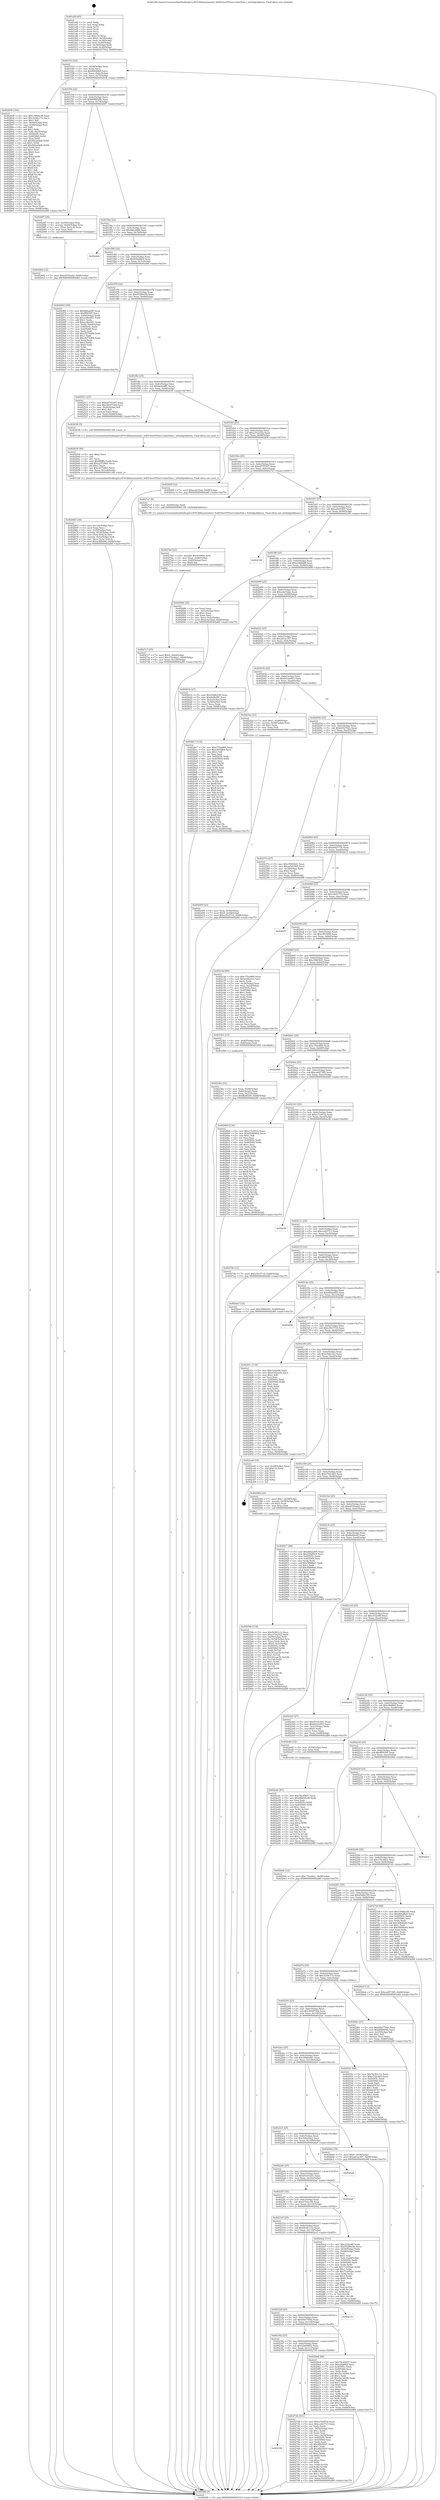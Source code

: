 digraph "0x401ef0" {
  label = "0x401ef0 (/mnt/c/Users/mathe/Desktop/tcc/POCII/binaries/extr_SoftEtherVPNsrcCedarHub.c_IsHubIpAddress_Final-ollvm.out::main(0))"
  labelloc = "t"
  node[shape=record]

  Entry [label="",width=0.3,height=0.3,shape=circle,fillcolor=black,style=filled]
  "0x401f1d" [label="{
     0x401f1d [23]\l
     | [instrs]\l
     &nbsp;&nbsp;0x401f1d \<+3\>: mov -0x68(%rbp),%eax\l
     &nbsp;&nbsp;0x401f20 \<+2\>: mov %eax,%ecx\l
     &nbsp;&nbsp;0x401f22 \<+6\>: sub $0x8602ffe8,%ecx\l
     &nbsp;&nbsp;0x401f28 \<+3\>: mov %eax,-0x6c(%rbp)\l
     &nbsp;&nbsp;0x401f2b \<+3\>: mov %ecx,-0x70(%rbp)\l
     &nbsp;&nbsp;0x401f2e \<+6\>: je 0000000000402838 \<main+0x948\>\l
  }"]
  "0x402838" [label="{
     0x402838 [164]\l
     | [instrs]\l
     &nbsp;&nbsp;0x402838 \<+5\>: mov $0x159bbe38,%eax\l
     &nbsp;&nbsp;0x40283d \<+5\>: mov $0x3259c17e,%ecx\l
     &nbsp;&nbsp;0x402842 \<+2\>: mov $0x1,%dl\l
     &nbsp;&nbsp;0x402844 \<+3\>: mov -0x64(%rbp),%esi\l
     &nbsp;&nbsp;0x402847 \<+3\>: cmp -0x48(%rbp),%esi\l
     &nbsp;&nbsp;0x40284a \<+4\>: setl %dil\l
     &nbsp;&nbsp;0x40284e \<+4\>: and $0x1,%dil\l
     &nbsp;&nbsp;0x402852 \<+4\>: mov %dil,-0x25(%rbp)\l
     &nbsp;&nbsp;0x402856 \<+7\>: mov 0x40505c,%esi\l
     &nbsp;&nbsp;0x40285d \<+8\>: mov 0x405060,%r8d\l
     &nbsp;&nbsp;0x402865 \<+3\>: mov %esi,%r9d\l
     &nbsp;&nbsp;0x402868 \<+7\>: sub $0x992ad4d6,%r9d\l
     &nbsp;&nbsp;0x40286f \<+4\>: sub $0x1,%r9d\l
     &nbsp;&nbsp;0x402873 \<+7\>: add $0x992ad4d6,%r9d\l
     &nbsp;&nbsp;0x40287a \<+4\>: imul %r9d,%esi\l
     &nbsp;&nbsp;0x40287e \<+3\>: and $0x1,%esi\l
     &nbsp;&nbsp;0x402881 \<+3\>: cmp $0x0,%esi\l
     &nbsp;&nbsp;0x402884 \<+4\>: sete %dil\l
     &nbsp;&nbsp;0x402888 \<+4\>: cmp $0xa,%r8d\l
     &nbsp;&nbsp;0x40288c \<+4\>: setl %r10b\l
     &nbsp;&nbsp;0x402890 \<+3\>: mov %dil,%r11b\l
     &nbsp;&nbsp;0x402893 \<+4\>: xor $0xff,%r11b\l
     &nbsp;&nbsp;0x402897 \<+3\>: mov %r10b,%bl\l
     &nbsp;&nbsp;0x40289a \<+3\>: xor $0xff,%bl\l
     &nbsp;&nbsp;0x40289d \<+3\>: xor $0x1,%dl\l
     &nbsp;&nbsp;0x4028a0 \<+3\>: mov %r11b,%r14b\l
     &nbsp;&nbsp;0x4028a3 \<+4\>: and $0xff,%r14b\l
     &nbsp;&nbsp;0x4028a7 \<+3\>: and %dl,%dil\l
     &nbsp;&nbsp;0x4028aa \<+3\>: mov %bl,%r15b\l
     &nbsp;&nbsp;0x4028ad \<+4\>: and $0xff,%r15b\l
     &nbsp;&nbsp;0x4028b1 \<+3\>: and %dl,%r10b\l
     &nbsp;&nbsp;0x4028b4 \<+3\>: or %dil,%r14b\l
     &nbsp;&nbsp;0x4028b7 \<+3\>: or %r10b,%r15b\l
     &nbsp;&nbsp;0x4028ba \<+3\>: xor %r15b,%r14b\l
     &nbsp;&nbsp;0x4028bd \<+3\>: or %bl,%r11b\l
     &nbsp;&nbsp;0x4028c0 \<+4\>: xor $0xff,%r11b\l
     &nbsp;&nbsp;0x4028c4 \<+3\>: or $0x1,%dl\l
     &nbsp;&nbsp;0x4028c7 \<+3\>: and %dl,%r11b\l
     &nbsp;&nbsp;0x4028ca \<+3\>: or %r11b,%r14b\l
     &nbsp;&nbsp;0x4028cd \<+4\>: test $0x1,%r14b\l
     &nbsp;&nbsp;0x4028d1 \<+3\>: cmovne %ecx,%eax\l
     &nbsp;&nbsp;0x4028d4 \<+3\>: mov %eax,-0x68(%rbp)\l
     &nbsp;&nbsp;0x4028d7 \<+5\>: jmp 0000000000402d6f \<main+0xe7f\>\l
  }"]
  "0x401f34" [label="{
     0x401f34 [22]\l
     | [instrs]\l
     &nbsp;&nbsp;0x401f34 \<+5\>: jmp 0000000000401f39 \<main+0x49\>\l
     &nbsp;&nbsp;0x401f39 \<+3\>: mov -0x6c(%rbp),%eax\l
     &nbsp;&nbsp;0x401f3c \<+5\>: sub $0x898f406b,%eax\l
     &nbsp;&nbsp;0x401f41 \<+3\>: mov %eax,-0x74(%rbp)\l
     &nbsp;&nbsp;0x401f44 \<+6\>: je 00000000004028f7 \<main+0xa07\>\l
  }"]
  Exit [label="",width=0.3,height=0.3,shape=circle,fillcolor=black,style=filled,peripheries=2]
  "0x4028f7" [label="{
     0x4028f7 [20]\l
     | [instrs]\l
     &nbsp;&nbsp;0x4028f7 \<+4\>: mov -0x50(%rbp),%rax\l
     &nbsp;&nbsp;0x4028fb \<+4\>: movslq -0x64(%rbp),%rcx\l
     &nbsp;&nbsp;0x4028ff \<+4\>: mov (%rax,%rcx,8),%rax\l
     &nbsp;&nbsp;0x402903 \<+3\>: mov %rax,%rdi\l
     &nbsp;&nbsp;0x402906 \<+5\>: call 0000000000401030 \<free@plt\>\l
     | [calls]\l
     &nbsp;&nbsp;0x401030 \{1\} (unknown)\l
  }"]
  "0x401f4a" [label="{
     0x401f4a [22]\l
     | [instrs]\l
     &nbsp;&nbsp;0x401f4a \<+5\>: jmp 0000000000401f4f \<main+0x5f\>\l
     &nbsp;&nbsp;0x401f4f \<+3\>: mov -0x6c(%rbp),%eax\l
     &nbsp;&nbsp;0x401f52 \<+5\>: sub $0x8dfc2848,%eax\l
     &nbsp;&nbsp;0x401f57 \<+3\>: mov %eax,-0x78(%rbp)\l
     &nbsp;&nbsp;0x401f5a \<+6\>: je 0000000000402abb \<main+0xbcb\>\l
  }"]
  "0x402a4c" [label="{
     0x402a4c [87]\l
     | [instrs]\l
     &nbsp;&nbsp;0x402a4c \<+5\>: mov $0x79c40657,%ecx\l
     &nbsp;&nbsp;0x402a51 \<+5\>: mov $0xd8d49228,%edx\l
     &nbsp;&nbsp;0x402a56 \<+2\>: xor %esi,%esi\l
     &nbsp;&nbsp;0x402a58 \<+8\>: mov 0x40505c,%r8d\l
     &nbsp;&nbsp;0x402a60 \<+8\>: mov 0x405060,%r9d\l
     &nbsp;&nbsp;0x402a68 \<+3\>: sub $0x1,%esi\l
     &nbsp;&nbsp;0x402a6b \<+3\>: mov %r8d,%r10d\l
     &nbsp;&nbsp;0x402a6e \<+3\>: add %esi,%r10d\l
     &nbsp;&nbsp;0x402a71 \<+4\>: imul %r10d,%r8d\l
     &nbsp;&nbsp;0x402a75 \<+4\>: and $0x1,%r8d\l
     &nbsp;&nbsp;0x402a79 \<+4\>: cmp $0x0,%r8d\l
     &nbsp;&nbsp;0x402a7d \<+4\>: sete %r11b\l
     &nbsp;&nbsp;0x402a81 \<+4\>: cmp $0xa,%r9d\l
     &nbsp;&nbsp;0x402a85 \<+3\>: setl %bl\l
     &nbsp;&nbsp;0x402a88 \<+3\>: mov %r11b,%r14b\l
     &nbsp;&nbsp;0x402a8b \<+3\>: and %bl,%r14b\l
     &nbsp;&nbsp;0x402a8e \<+3\>: xor %bl,%r11b\l
     &nbsp;&nbsp;0x402a91 \<+3\>: or %r11b,%r14b\l
     &nbsp;&nbsp;0x402a94 \<+4\>: test $0x1,%r14b\l
     &nbsp;&nbsp;0x402a98 \<+3\>: cmovne %edx,%ecx\l
     &nbsp;&nbsp;0x402a9b \<+3\>: mov %ecx,-0x68(%rbp)\l
     &nbsp;&nbsp;0x402a9e \<+5\>: jmp 0000000000402d6f \<main+0xe7f\>\l
  }"]
  "0x402abb" [label="{
     0x402abb\l
  }", style=dashed]
  "0x401f60" [label="{
     0x401f60 [22]\l
     | [instrs]\l
     &nbsp;&nbsp;0x401f60 \<+5\>: jmp 0000000000401f65 \<main+0x75\>\l
     &nbsp;&nbsp;0x401f65 \<+3\>: mov -0x6c(%rbp),%eax\l
     &nbsp;&nbsp;0x401f68 \<+5\>: sub $0x93fa88c9,%eax\l
     &nbsp;&nbsp;0x401f6d \<+3\>: mov %eax,-0x7c(%rbp)\l
     &nbsp;&nbsp;0x401f70 \<+6\>: je 000000000040296f \<main+0xa7f\>\l
  }"]
  "0x40290b" [label="{
     0x40290b [12]\l
     | [instrs]\l
     &nbsp;&nbsp;0x40290b \<+7\>: movl $0xe8350a2d,-0x68(%rbp)\l
     &nbsp;&nbsp;0x402912 \<+5\>: jmp 0000000000402d6f \<main+0xe7f\>\l
  }"]
  "0x40296f" [label="{
     0x40296f [109]\l
     | [instrs]\l
     &nbsp;&nbsp;0x40296f \<+5\>: mov $0xdfdaad95,%eax\l
     &nbsp;&nbsp;0x402974 \<+5\>: mov $0xff50395,%ecx\l
     &nbsp;&nbsp;0x402979 \<+3\>: mov -0x64(%rbp),%edx\l
     &nbsp;&nbsp;0x40297c \<+6\>: sub $0xac9ba0d1,%edx\l
     &nbsp;&nbsp;0x402982 \<+3\>: add $0x1,%edx\l
     &nbsp;&nbsp;0x402985 \<+6\>: add $0xac9ba0d1,%edx\l
     &nbsp;&nbsp;0x40298b \<+3\>: mov %edx,-0x64(%rbp)\l
     &nbsp;&nbsp;0x40298e \<+7\>: mov 0x40505c,%edx\l
     &nbsp;&nbsp;0x402995 \<+7\>: mov 0x405060,%esi\l
     &nbsp;&nbsp;0x40299c \<+2\>: mov %edx,%edi\l
     &nbsp;&nbsp;0x40299e \<+6\>: add $0xc8274d0b,%edi\l
     &nbsp;&nbsp;0x4029a4 \<+3\>: sub $0x1,%edi\l
     &nbsp;&nbsp;0x4029a7 \<+6\>: sub $0xc8274d0b,%edi\l
     &nbsp;&nbsp;0x4029ad \<+3\>: imul %edi,%edx\l
     &nbsp;&nbsp;0x4029b0 \<+3\>: and $0x1,%edx\l
     &nbsp;&nbsp;0x4029b3 \<+3\>: cmp $0x0,%edx\l
     &nbsp;&nbsp;0x4029b6 \<+4\>: sete %r8b\l
     &nbsp;&nbsp;0x4029ba \<+3\>: cmp $0xa,%esi\l
     &nbsp;&nbsp;0x4029bd \<+4\>: setl %r9b\l
     &nbsp;&nbsp;0x4029c1 \<+3\>: mov %r8b,%r10b\l
     &nbsp;&nbsp;0x4029c4 \<+3\>: and %r9b,%r10b\l
     &nbsp;&nbsp;0x4029c7 \<+3\>: xor %r9b,%r8b\l
     &nbsp;&nbsp;0x4029ca \<+3\>: or %r8b,%r10b\l
     &nbsp;&nbsp;0x4029cd \<+4\>: test $0x1,%r10b\l
     &nbsp;&nbsp;0x4029d1 \<+3\>: cmovne %ecx,%eax\l
     &nbsp;&nbsp;0x4029d4 \<+3\>: mov %eax,-0x68(%rbp)\l
     &nbsp;&nbsp;0x4029d7 \<+5\>: jmp 0000000000402d6f \<main+0xe7f\>\l
  }"]
  "0x401f76" [label="{
     0x401f76 [22]\l
     | [instrs]\l
     &nbsp;&nbsp;0x401f76 \<+5\>: jmp 0000000000401f7b \<main+0x8b\>\l
     &nbsp;&nbsp;0x401f7b \<+3\>: mov -0x6c(%rbp),%eax\l
     &nbsp;&nbsp;0x401f7e \<+5\>: sub $0x95280e56,%eax\l
     &nbsp;&nbsp;0x401f83 \<+3\>: mov %eax,-0x80(%rbp)\l
     &nbsp;&nbsp;0x401f86 \<+6\>: je 0000000000402511 \<main+0x621\>\l
  }"]
  "0x4027c7" [label="{
     0x4027c7 [25]\l
     | [instrs]\l
     &nbsp;&nbsp;0x4027c7 \<+7\>: movl $0x0,-0x64(%rbp)\l
     &nbsp;&nbsp;0x4027ce \<+7\>: movl $0x170cd4a1,-0x68(%rbp)\l
     &nbsp;&nbsp;0x4027d5 \<+6\>: mov %eax,-0x128(%rbp)\l
     &nbsp;&nbsp;0x4027db \<+5\>: jmp 0000000000402d6f \<main+0xe7f\>\l
  }"]
  "0x402511" [label="{
     0x402511 [27]\l
     | [instrs]\l
     &nbsp;&nbsp;0x402511 \<+5\>: mov $0xa4755307,%eax\l
     &nbsp;&nbsp;0x402516 \<+5\>: mov $0x3604730d,%ecx\l
     &nbsp;&nbsp;0x40251b \<+3\>: mov -0x26(%rbp),%dl\l
     &nbsp;&nbsp;0x40251e \<+3\>: test $0x1,%dl\l
     &nbsp;&nbsp;0x402521 \<+3\>: cmovne %ecx,%eax\l
     &nbsp;&nbsp;0x402524 \<+3\>: mov %eax,-0x68(%rbp)\l
     &nbsp;&nbsp;0x402527 \<+5\>: jmp 0000000000402d6f \<main+0xe7f\>\l
  }"]
  "0x401f8c" [label="{
     0x401f8c [25]\l
     | [instrs]\l
     &nbsp;&nbsp;0x401f8c \<+5\>: jmp 0000000000401f91 \<main+0xa1\>\l
     &nbsp;&nbsp;0x401f91 \<+3\>: mov -0x6c(%rbp),%eax\l
     &nbsp;&nbsp;0x401f94 \<+5\>: sub $0x9e9bdff1,%eax\l
     &nbsp;&nbsp;0x401f99 \<+6\>: mov %eax,-0x84(%rbp)\l
     &nbsp;&nbsp;0x401f9f \<+6\>: je 0000000000402636 \<main+0x746\>\l
  }"]
  "0x4027b0" [label="{
     0x4027b0 [23]\l
     | [instrs]\l
     &nbsp;&nbsp;0x4027b0 \<+10\>: movabs $0x4030b6,%rdi\l
     &nbsp;&nbsp;0x4027ba \<+3\>: mov %eax,-0x60(%rbp)\l
     &nbsp;&nbsp;0x4027bd \<+3\>: mov -0x60(%rbp),%esi\l
     &nbsp;&nbsp;0x4027c0 \<+2\>: mov $0x0,%al\l
     &nbsp;&nbsp;0x4027c2 \<+5\>: call 0000000000401040 \<printf@plt\>\l
     | [calls]\l
     &nbsp;&nbsp;0x401040 \{1\} (unknown)\l
  }"]
  "0x402636" [label="{
     0x402636 [5]\l
     | [instrs]\l
     &nbsp;&nbsp;0x402636 \<+5\>: call 0000000000401160 \<next_i\>\l
     | [calls]\l
     &nbsp;&nbsp;0x401160 \{1\} (/mnt/c/Users/mathe/Desktop/tcc/POCII/binaries/extr_SoftEtherVPNsrcCedarHub.c_IsHubIpAddress_Final-ollvm.out::next_i)\l
  }"]
  "0x401fa5" [label="{
     0x401fa5 [25]\l
     | [instrs]\l
     &nbsp;&nbsp;0x401fa5 \<+5\>: jmp 0000000000401faa \<main+0xba\>\l
     &nbsp;&nbsp;0x401faa \<+3\>: mov -0x6c(%rbp),%eax\l
     &nbsp;&nbsp;0x401fad \<+5\>: sub $0xa37a2322,%eax\l
     &nbsp;&nbsp;0x401fb2 \<+6\>: mov %eax,-0x88(%rbp)\l
     &nbsp;&nbsp;0x401fb8 \<+6\>: je 000000000040260f \<main+0x71f\>\l
  }"]
  "0x40235b" [label="{
     0x40235b\l
  }", style=dashed]
  "0x40260f" [label="{
     0x40260f [12]\l
     | [instrs]\l
     &nbsp;&nbsp;0x40260f \<+7\>: movl $0xacbc52a2,-0x68(%rbp)\l
     &nbsp;&nbsp;0x402616 \<+5\>: jmp 0000000000402d6f \<main+0xe7f\>\l
  }"]
  "0x401fbe" [label="{
     0x401fbe [25]\l
     | [instrs]\l
     &nbsp;&nbsp;0x401fbe \<+5\>: jmp 0000000000401fc3 \<main+0xd3\>\l
     &nbsp;&nbsp;0x401fc3 \<+3\>: mov -0x6c(%rbp),%eax\l
     &nbsp;&nbsp;0x401fc6 \<+5\>: sub $0xa4755307,%eax\l
     &nbsp;&nbsp;0x401fcb \<+6\>: mov %eax,-0x8c(%rbp)\l
     &nbsp;&nbsp;0x401fd1 \<+6\>: je 00000000004027a7 \<main+0x8b7\>\l
  }"]
  "0x402736" [label="{
     0x402736 [101]\l
     | [instrs]\l
     &nbsp;&nbsp;0x402736 \<+5\>: mov $0xcc7e9532,%eax\l
     &nbsp;&nbsp;0x40273b \<+5\>: mov $0xcce63713,%ecx\l
     &nbsp;&nbsp;0x402740 \<+2\>: xor %edx,%edx\l
     &nbsp;&nbsp;0x402742 \<+3\>: mov -0x54(%rbp),%esi\l
     &nbsp;&nbsp;0x402745 \<+3\>: sub $0x1,%edx\l
     &nbsp;&nbsp;0x402748 \<+2\>: sub %edx,%esi\l
     &nbsp;&nbsp;0x40274a \<+3\>: mov %esi,-0x54(%rbp)\l
     &nbsp;&nbsp;0x40274d \<+7\>: mov 0x40505c,%edx\l
     &nbsp;&nbsp;0x402754 \<+7\>: mov 0x405060,%esi\l
     &nbsp;&nbsp;0x40275b \<+2\>: mov %edx,%edi\l
     &nbsp;&nbsp;0x40275d \<+6\>: sub $0x4f6a5937,%edi\l
     &nbsp;&nbsp;0x402763 \<+3\>: sub $0x1,%edi\l
     &nbsp;&nbsp;0x402766 \<+6\>: add $0x4f6a5937,%edi\l
     &nbsp;&nbsp;0x40276c \<+3\>: imul %edi,%edx\l
     &nbsp;&nbsp;0x40276f \<+3\>: and $0x1,%edx\l
     &nbsp;&nbsp;0x402772 \<+3\>: cmp $0x0,%edx\l
     &nbsp;&nbsp;0x402775 \<+4\>: sete %r8b\l
     &nbsp;&nbsp;0x402779 \<+3\>: cmp $0xa,%esi\l
     &nbsp;&nbsp;0x40277c \<+4\>: setl %r9b\l
     &nbsp;&nbsp;0x402780 \<+3\>: mov %r8b,%r10b\l
     &nbsp;&nbsp;0x402783 \<+3\>: and %r9b,%r10b\l
     &nbsp;&nbsp;0x402786 \<+3\>: xor %r9b,%r8b\l
     &nbsp;&nbsp;0x402789 \<+3\>: or %r8b,%r10b\l
     &nbsp;&nbsp;0x40278c \<+4\>: test $0x1,%r10b\l
     &nbsp;&nbsp;0x402790 \<+3\>: cmovne %ecx,%eax\l
     &nbsp;&nbsp;0x402793 \<+3\>: mov %eax,-0x68(%rbp)\l
     &nbsp;&nbsp;0x402796 \<+5\>: jmp 0000000000402d6f \<main+0xe7f\>\l
  }"]
  "0x4027a7" [label="{
     0x4027a7 [9]\l
     | [instrs]\l
     &nbsp;&nbsp;0x4027a7 \<+4\>: mov -0x50(%rbp),%rdi\l
     &nbsp;&nbsp;0x4027ab \<+5\>: call 00000000004013f0 \<IsHubIpAddress\>\l
     | [calls]\l
     &nbsp;&nbsp;0x4013f0 \{1\} (/mnt/c/Users/mathe/Desktop/tcc/POCII/binaries/extr_SoftEtherVPNsrcCedarHub.c_IsHubIpAddress_Final-ollvm.out::IsHubIpAddress)\l
  }"]
  "0x401fd7" [label="{
     0x401fd7 [25]\l
     | [instrs]\l
     &nbsp;&nbsp;0x401fd7 \<+5\>: jmp 0000000000401fdc \<main+0xec\>\l
     &nbsp;&nbsp;0x401fdc \<+3\>: mov -0x6c(%rbp),%eax\l
     &nbsp;&nbsp;0x401fdf \<+5\>: sub $0xaa5d1965,%eax\l
     &nbsp;&nbsp;0x401fe4 \<+6\>: mov %eax,-0x90(%rbp)\l
     &nbsp;&nbsp;0x401fea \<+6\>: je 0000000000402399 \<main+0x4a9\>\l
  }"]
  "0x402342" [label="{
     0x402342 [25]\l
     | [instrs]\l
     &nbsp;&nbsp;0x402342 \<+5\>: jmp 0000000000402347 \<main+0x457\>\l
     &nbsp;&nbsp;0x402347 \<+3\>: mov -0x6c(%rbp),%eax\l
     &nbsp;&nbsp;0x40234a \<+5\>: sub $0x65d49602,%eax\l
     &nbsp;&nbsp;0x40234f \<+6\>: mov %eax,-0x11c(%rbp)\l
     &nbsp;&nbsp;0x402355 \<+6\>: je 0000000000402736 \<main+0x846\>\l
  }"]
  "0x402399" [label="{
     0x402399\l
  }", style=dashed]
  "0x401ff0" [label="{
     0x401ff0 [25]\l
     | [instrs]\l
     &nbsp;&nbsp;0x401ff0 \<+5\>: jmp 0000000000401ff5 \<main+0x105\>\l
     &nbsp;&nbsp;0x401ff5 \<+3\>: mov -0x6c(%rbp),%eax\l
     &nbsp;&nbsp;0x401ff8 \<+5\>: sub $0xac8f6dd8,%eax\l
     &nbsp;&nbsp;0x401ffd \<+6\>: mov %eax,-0x94(%rbp)\l
     &nbsp;&nbsp;0x402003 \<+6\>: je 000000000040268b \<main+0x79b\>\l
  }"]
  "0x4029e8" [label="{
     0x4029e8 [88]\l
     | [instrs]\l
     &nbsp;&nbsp;0x4029e8 \<+5\>: mov $0x79c40657,%eax\l
     &nbsp;&nbsp;0x4029ed \<+5\>: mov $0xc6b8f6d,%ecx\l
     &nbsp;&nbsp;0x4029f2 \<+7\>: mov 0x40505c,%edx\l
     &nbsp;&nbsp;0x4029f9 \<+7\>: mov 0x405060,%esi\l
     &nbsp;&nbsp;0x402a00 \<+2\>: mov %edx,%edi\l
     &nbsp;&nbsp;0x402a02 \<+6\>: add $0x5ac3d30b,%edi\l
     &nbsp;&nbsp;0x402a08 \<+3\>: sub $0x1,%edi\l
     &nbsp;&nbsp;0x402a0b \<+6\>: sub $0x5ac3d30b,%edi\l
     &nbsp;&nbsp;0x402a11 \<+3\>: imul %edi,%edx\l
     &nbsp;&nbsp;0x402a14 \<+3\>: and $0x1,%edx\l
     &nbsp;&nbsp;0x402a17 \<+3\>: cmp $0x0,%edx\l
     &nbsp;&nbsp;0x402a1a \<+4\>: sete %r8b\l
     &nbsp;&nbsp;0x402a1e \<+3\>: cmp $0xa,%esi\l
     &nbsp;&nbsp;0x402a21 \<+4\>: setl %r9b\l
     &nbsp;&nbsp;0x402a25 \<+3\>: mov %r8b,%r10b\l
     &nbsp;&nbsp;0x402a28 \<+3\>: and %r9b,%r10b\l
     &nbsp;&nbsp;0x402a2b \<+3\>: xor %r9b,%r8b\l
     &nbsp;&nbsp;0x402a2e \<+3\>: or %r8b,%r10b\l
     &nbsp;&nbsp;0x402a31 \<+4\>: test $0x1,%r10b\l
     &nbsp;&nbsp;0x402a35 \<+3\>: cmovne %ecx,%eax\l
     &nbsp;&nbsp;0x402a38 \<+3\>: mov %eax,-0x68(%rbp)\l
     &nbsp;&nbsp;0x402a3b \<+5\>: jmp 0000000000402d6f \<main+0xe7f\>\l
  }"]
  "0x40268b" [label="{
     0x40268b [25]\l
     | [instrs]\l
     &nbsp;&nbsp;0x40268b \<+2\>: xor %eax,%eax\l
     &nbsp;&nbsp;0x40268d \<+3\>: mov -0x5c(%rbp),%ecx\l
     &nbsp;&nbsp;0x402690 \<+3\>: sub $0x1,%eax\l
     &nbsp;&nbsp;0x402693 \<+2\>: sub %eax,%ecx\l
     &nbsp;&nbsp;0x402695 \<+3\>: mov %ecx,-0x5c(%rbp)\l
     &nbsp;&nbsp;0x402698 \<+7\>: movl $0xacbc52a2,-0x68(%rbp)\l
     &nbsp;&nbsp;0x40269f \<+5\>: jmp 0000000000402d6f \<main+0xe7f\>\l
  }"]
  "0x402009" [label="{
     0x402009 [25]\l
     | [instrs]\l
     &nbsp;&nbsp;0x402009 \<+5\>: jmp 000000000040200e \<main+0x11e\>\l
     &nbsp;&nbsp;0x40200e \<+3\>: mov -0x6c(%rbp),%eax\l
     &nbsp;&nbsp;0x402011 \<+5\>: sub $0xacbc52a2,%eax\l
     &nbsp;&nbsp;0x402016 \<+6\>: mov %eax,-0x98(%rbp)\l
     &nbsp;&nbsp;0x40201c \<+6\>: je 000000000040261b \<main+0x72b\>\l
  }"]
  "0x402329" [label="{
     0x402329 [25]\l
     | [instrs]\l
     &nbsp;&nbsp;0x402329 \<+5\>: jmp 000000000040232e \<main+0x43e\>\l
     &nbsp;&nbsp;0x40232e \<+3\>: mov -0x6c(%rbp),%eax\l
     &nbsp;&nbsp;0x402331 \<+5\>: sub $0x64b7794d,%eax\l
     &nbsp;&nbsp;0x402336 \<+6\>: mov %eax,-0x118(%rbp)\l
     &nbsp;&nbsp;0x40233c \<+6\>: je 00000000004029e8 \<main+0xaf8\>\l
  }"]
  "0x40261b" [label="{
     0x40261b [27]\l
     | [instrs]\l
     &nbsp;&nbsp;0x40261b \<+5\>: mov $0x25d8e190,%eax\l
     &nbsp;&nbsp;0x402620 \<+5\>: mov $0x9e9bdff1,%ecx\l
     &nbsp;&nbsp;0x402625 \<+3\>: mov -0x5c(%rbp),%edx\l
     &nbsp;&nbsp;0x402628 \<+3\>: cmp -0x58(%rbp),%edx\l
     &nbsp;&nbsp;0x40262b \<+3\>: cmovl %ecx,%eax\l
     &nbsp;&nbsp;0x40262e \<+3\>: mov %eax,-0x68(%rbp)\l
     &nbsp;&nbsp;0x402631 \<+5\>: jmp 0000000000402d6f \<main+0xe7f\>\l
  }"]
  "0x402022" [label="{
     0x402022 [25]\l
     | [instrs]\l
     &nbsp;&nbsp;0x402022 \<+5\>: jmp 0000000000402027 \<main+0x137\>\l
     &nbsp;&nbsp;0x402027 \<+3\>: mov -0x6c(%rbp),%eax\l
     &nbsp;&nbsp;0x40202a \<+5\>: sub $0xad1ac397,%eax\l
     &nbsp;&nbsp;0x40202f \<+6\>: mov %eax,-0x9c(%rbp)\l
     &nbsp;&nbsp;0x402035 \<+6\>: je 0000000000402bc7 \<main+0xcd7\>\l
  }"]
  "0x402cc5" [label="{
     0x402cc5\l
  }", style=dashed]
  "0x402bc7" [label="{
     0x402bc7 [134]\l
     | [instrs]\l
     &nbsp;&nbsp;0x402bc7 \<+5\>: mov $0xc75ee884,%eax\l
     &nbsp;&nbsp;0x402bcc \<+5\>: mov $0xc4f1fd04,%ecx\l
     &nbsp;&nbsp;0x402bd1 \<+2\>: mov $0x1,%dl\l
     &nbsp;&nbsp;0x402bd3 \<+2\>: xor %esi,%esi\l
     &nbsp;&nbsp;0x402bd5 \<+7\>: mov 0x40505c,%edi\l
     &nbsp;&nbsp;0x402bdc \<+8\>: mov 0x405060,%r8d\l
     &nbsp;&nbsp;0x402be4 \<+3\>: sub $0x1,%esi\l
     &nbsp;&nbsp;0x402be7 \<+3\>: mov %edi,%r9d\l
     &nbsp;&nbsp;0x402bea \<+3\>: add %esi,%r9d\l
     &nbsp;&nbsp;0x402bed \<+4\>: imul %r9d,%edi\l
     &nbsp;&nbsp;0x402bf1 \<+3\>: and $0x1,%edi\l
     &nbsp;&nbsp;0x402bf4 \<+3\>: cmp $0x0,%edi\l
     &nbsp;&nbsp;0x402bf7 \<+4\>: sete %r10b\l
     &nbsp;&nbsp;0x402bfb \<+4\>: cmp $0xa,%r8d\l
     &nbsp;&nbsp;0x402bff \<+4\>: setl %r11b\l
     &nbsp;&nbsp;0x402c03 \<+3\>: mov %r10b,%bl\l
     &nbsp;&nbsp;0x402c06 \<+3\>: xor $0xff,%bl\l
     &nbsp;&nbsp;0x402c09 \<+3\>: mov %r11b,%r14b\l
     &nbsp;&nbsp;0x402c0c \<+4\>: xor $0xff,%r14b\l
     &nbsp;&nbsp;0x402c10 \<+3\>: xor $0x0,%dl\l
     &nbsp;&nbsp;0x402c13 \<+3\>: mov %bl,%r15b\l
     &nbsp;&nbsp;0x402c16 \<+4\>: and $0x0,%r15b\l
     &nbsp;&nbsp;0x402c1a \<+3\>: and %dl,%r10b\l
     &nbsp;&nbsp;0x402c1d \<+3\>: mov %r14b,%r12b\l
     &nbsp;&nbsp;0x402c20 \<+4\>: and $0x0,%r12b\l
     &nbsp;&nbsp;0x402c24 \<+3\>: and %dl,%r11b\l
     &nbsp;&nbsp;0x402c27 \<+3\>: or %r10b,%r15b\l
     &nbsp;&nbsp;0x402c2a \<+3\>: or %r11b,%r12b\l
     &nbsp;&nbsp;0x402c2d \<+3\>: xor %r12b,%r15b\l
     &nbsp;&nbsp;0x402c30 \<+3\>: or %r14b,%bl\l
     &nbsp;&nbsp;0x402c33 \<+3\>: xor $0xff,%bl\l
     &nbsp;&nbsp;0x402c36 \<+3\>: or $0x0,%dl\l
     &nbsp;&nbsp;0x402c39 \<+2\>: and %dl,%bl\l
     &nbsp;&nbsp;0x402c3b \<+3\>: or %bl,%r15b\l
     &nbsp;&nbsp;0x402c3e \<+4\>: test $0x1,%r15b\l
     &nbsp;&nbsp;0x402c42 \<+3\>: cmovne %ecx,%eax\l
     &nbsp;&nbsp;0x402c45 \<+3\>: mov %eax,-0x68(%rbp)\l
     &nbsp;&nbsp;0x402c48 \<+5\>: jmp 0000000000402d6f \<main+0xe7f\>\l
  }"]
  "0x40203b" [label="{
     0x40203b [25]\l
     | [instrs]\l
     &nbsp;&nbsp;0x40203b \<+5\>: jmp 0000000000402040 \<main+0x150\>\l
     &nbsp;&nbsp;0x402040 \<+3\>: mov -0x6c(%rbp),%eax\l
     &nbsp;&nbsp;0x402043 \<+5\>: sub $0xb0c2e993,%eax\l
     &nbsp;&nbsp;0x402048 \<+6\>: mov %eax,-0xa0(%rbp)\l
     &nbsp;&nbsp;0x40204e \<+6\>: je 00000000004023ee \<main+0x4fe\>\l
  }"]
  "0x402663" [label="{
     0x402663 [40]\l
     | [instrs]\l
     &nbsp;&nbsp;0x402663 \<+6\>: mov -0x124(%rbp),%ecx\l
     &nbsp;&nbsp;0x402669 \<+3\>: imul %eax,%ecx\l
     &nbsp;&nbsp;0x40266c \<+4\>: mov -0x50(%rbp),%rsi\l
     &nbsp;&nbsp;0x402670 \<+4\>: movslq -0x54(%rbp),%rdi\l
     &nbsp;&nbsp;0x402674 \<+4\>: mov (%rsi,%rdi,8),%rsi\l
     &nbsp;&nbsp;0x402678 \<+4\>: movslq -0x5c(%rbp),%rdi\l
     &nbsp;&nbsp;0x40267c \<+3\>: mov %ecx,(%rsi,%rdi,4)\l
     &nbsp;&nbsp;0x40267f \<+7\>: movl $0xac8f6dd8,-0x68(%rbp)\l
     &nbsp;&nbsp;0x402686 \<+5\>: jmp 0000000000402d6f \<main+0xe7f\>\l
  }"]
  "0x4023ee" [label="{
     0x4023ee [23]\l
     | [instrs]\l
     &nbsp;&nbsp;0x4023ee \<+7\>: movl $0x1,-0x48(%rbp)\l
     &nbsp;&nbsp;0x4023f5 \<+4\>: movslq -0x48(%rbp),%rax\l
     &nbsp;&nbsp;0x4023f9 \<+4\>: shl $0x3,%rax\l
     &nbsp;&nbsp;0x4023fd \<+3\>: mov %rax,%rdi\l
     &nbsp;&nbsp;0x402400 \<+5\>: call 0000000000401050 \<malloc@plt\>\l
     | [calls]\l
     &nbsp;&nbsp;0x401050 \{1\} (unknown)\l
  }"]
  "0x402054" [label="{
     0x402054 [25]\l
     | [instrs]\l
     &nbsp;&nbsp;0x402054 \<+5\>: jmp 0000000000402059 \<main+0x169\>\l
     &nbsp;&nbsp;0x402059 \<+3\>: mov -0x6c(%rbp),%eax\l
     &nbsp;&nbsp;0x40205c \<+5\>: sub $0xbb527022,%eax\l
     &nbsp;&nbsp;0x402061 \<+6\>: mov %eax,-0xa4(%rbp)\l
     &nbsp;&nbsp;0x402067 \<+6\>: je 000000000040237e \<main+0x48e\>\l
  }"]
  "0x40263b" [label="{
     0x40263b [40]\l
     | [instrs]\l
     &nbsp;&nbsp;0x40263b \<+5\>: mov $0x2,%ecx\l
     &nbsp;&nbsp;0x402640 \<+1\>: cltd\l
     &nbsp;&nbsp;0x402641 \<+2\>: idiv %ecx\l
     &nbsp;&nbsp;0x402643 \<+6\>: imul $0xfffffffe,%edx,%ecx\l
     &nbsp;&nbsp;0x402649 \<+6\>: add $0xc2372861,%ecx\l
     &nbsp;&nbsp;0x40264f \<+3\>: add $0x1,%ecx\l
     &nbsp;&nbsp;0x402652 \<+6\>: sub $0xc2372861,%ecx\l
     &nbsp;&nbsp;0x402658 \<+6\>: mov %ecx,-0x124(%rbp)\l
     &nbsp;&nbsp;0x40265e \<+5\>: call 0000000000401160 \<next_i\>\l
     | [calls]\l
     &nbsp;&nbsp;0x401160 \{1\} (/mnt/c/Users/mathe/Desktop/tcc/POCII/binaries/extr_SoftEtherVPNsrcCedarHub.c_IsHubIpAddress_Final-ollvm.out::next_i)\l
  }"]
  "0x40237e" [label="{
     0x40237e [27]\l
     | [instrs]\l
     &nbsp;&nbsp;0x40237e \<+5\>: mov $0xc5983b41,%eax\l
     &nbsp;&nbsp;0x402383 \<+5\>: mov $0xaa5d1965,%ecx\l
     &nbsp;&nbsp;0x402388 \<+3\>: mov -0x30(%rbp),%edx\l
     &nbsp;&nbsp;0x40238b \<+3\>: cmp $0x2,%edx\l
     &nbsp;&nbsp;0x40238e \<+3\>: cmovne %ecx,%eax\l
     &nbsp;&nbsp;0x402391 \<+3\>: mov %eax,-0x68(%rbp)\l
     &nbsp;&nbsp;0x402394 \<+5\>: jmp 0000000000402d6f \<main+0xe7f\>\l
  }"]
  "0x40206d" [label="{
     0x40206d [25]\l
     | [instrs]\l
     &nbsp;&nbsp;0x40206d \<+5\>: jmp 0000000000402072 \<main+0x182\>\l
     &nbsp;&nbsp;0x402072 \<+3\>: mov -0x6c(%rbp),%eax\l
     &nbsp;&nbsp;0x402075 \<+5\>: sub $0xbbfd7716,%eax\l
     &nbsp;&nbsp;0x40207a \<+6\>: mov %eax,-0xa8(%rbp)\l
     &nbsp;&nbsp;0x402080 \<+6\>: je 0000000000402b13 \<main+0xc23\>\l
  }"]
  "0x402d6f" [label="{
     0x402d6f [5]\l
     | [instrs]\l
     &nbsp;&nbsp;0x402d6f \<+5\>: jmp 0000000000401f1d \<main+0x2d\>\l
  }"]
  "0x401ef0" [label="{
     0x401ef0 [45]\l
     | [instrs]\l
     &nbsp;&nbsp;0x401ef0 \<+1\>: push %rbp\l
     &nbsp;&nbsp;0x401ef1 \<+3\>: mov %rsp,%rbp\l
     &nbsp;&nbsp;0x401ef4 \<+2\>: push %r15\l
     &nbsp;&nbsp;0x401ef6 \<+2\>: push %r14\l
     &nbsp;&nbsp;0x401ef8 \<+2\>: push %r12\l
     &nbsp;&nbsp;0x401efa \<+1\>: push %rbx\l
     &nbsp;&nbsp;0x401efb \<+7\>: sub $0x110,%rsp\l
     &nbsp;&nbsp;0x401f02 \<+7\>: movl $0x0,-0x34(%rbp)\l
     &nbsp;&nbsp;0x401f09 \<+3\>: mov %edi,-0x38(%rbp)\l
     &nbsp;&nbsp;0x401f0c \<+4\>: mov %rsi,-0x40(%rbp)\l
     &nbsp;&nbsp;0x401f10 \<+3\>: mov -0x38(%rbp),%edi\l
     &nbsp;&nbsp;0x401f13 \<+3\>: mov %edi,-0x30(%rbp)\l
     &nbsp;&nbsp;0x401f16 \<+7\>: movl $0xbb527022,-0x68(%rbp)\l
  }"]
  "0x40259b" [label="{
     0x40259b [116]\l
     | [instrs]\l
     &nbsp;&nbsp;0x40259b \<+5\>: mov $0x5b361c12,%ecx\l
     &nbsp;&nbsp;0x4025a0 \<+5\>: mov $0xa37a2322,%edx\l
     &nbsp;&nbsp;0x4025a5 \<+4\>: mov -0x50(%rbp),%rdi\l
     &nbsp;&nbsp;0x4025a9 \<+4\>: movslq -0x54(%rbp),%rsi\l
     &nbsp;&nbsp;0x4025ad \<+4\>: mov %rax,(%rdi,%rsi,8)\l
     &nbsp;&nbsp;0x4025b1 \<+7\>: movl $0x0,-0x5c(%rbp)\l
     &nbsp;&nbsp;0x4025b8 \<+8\>: mov 0x40505c,%r8d\l
     &nbsp;&nbsp;0x4025c0 \<+8\>: mov 0x405060,%r9d\l
     &nbsp;&nbsp;0x4025c8 \<+3\>: mov %r8d,%r10d\l
     &nbsp;&nbsp;0x4025cb \<+7\>: sub $0x341aac5a,%r10d\l
     &nbsp;&nbsp;0x4025d2 \<+4\>: sub $0x1,%r10d\l
     &nbsp;&nbsp;0x4025d6 \<+7\>: add $0x341aac5a,%r10d\l
     &nbsp;&nbsp;0x4025dd \<+4\>: imul %r10d,%r8d\l
     &nbsp;&nbsp;0x4025e1 \<+4\>: and $0x1,%r8d\l
     &nbsp;&nbsp;0x4025e5 \<+4\>: cmp $0x0,%r8d\l
     &nbsp;&nbsp;0x4025e9 \<+4\>: sete %r11b\l
     &nbsp;&nbsp;0x4025ed \<+4\>: cmp $0xa,%r9d\l
     &nbsp;&nbsp;0x4025f1 \<+3\>: setl %bl\l
     &nbsp;&nbsp;0x4025f4 \<+3\>: mov %r11b,%r14b\l
     &nbsp;&nbsp;0x4025f7 \<+3\>: and %bl,%r14b\l
     &nbsp;&nbsp;0x4025fa \<+3\>: xor %bl,%r11b\l
     &nbsp;&nbsp;0x4025fd \<+3\>: or %r11b,%r14b\l
     &nbsp;&nbsp;0x402600 \<+4\>: test $0x1,%r14b\l
     &nbsp;&nbsp;0x402604 \<+3\>: cmovne %edx,%ecx\l
     &nbsp;&nbsp;0x402607 \<+3\>: mov %ecx,-0x68(%rbp)\l
     &nbsp;&nbsp;0x40260a \<+5\>: jmp 0000000000402d6f \<main+0xe7f\>\l
  }"]
  "0x402b13" [label="{
     0x402b13\l
  }", style=dashed]
  "0x402086" [label="{
     0x402086 [25]\l
     | [instrs]\l
     &nbsp;&nbsp;0x402086 \<+5\>: jmp 000000000040208b \<main+0x19b\>\l
     &nbsp;&nbsp;0x40208b \<+3\>: mov -0x6c(%rbp),%eax\l
     &nbsp;&nbsp;0x40208e \<+5\>: sub $0xc4b51733,%eax\l
     &nbsp;&nbsp;0x402093 \<+6\>: mov %eax,-0xac(%rbp)\l
     &nbsp;&nbsp;0x402099 \<+6\>: je 0000000000402d57 \<main+0xe67\>\l
  }"]
  "0x402310" [label="{
     0x402310 [25]\l
     | [instrs]\l
     &nbsp;&nbsp;0x402310 \<+5\>: jmp 0000000000402315 \<main+0x425\>\l
     &nbsp;&nbsp;0x402315 \<+3\>: mov -0x6c(%rbp),%eax\l
     &nbsp;&nbsp;0x402318 \<+5\>: sub $0x5b361c12,%eax\l
     &nbsp;&nbsp;0x40231d \<+6\>: mov %eax,-0x114(%rbp)\l
     &nbsp;&nbsp;0x402323 \<+6\>: je 0000000000402cc5 \<main+0xdd5\>\l
  }"]
  "0x402d57" [label="{
     0x402d57\l
  }", style=dashed]
  "0x40209f" [label="{
     0x40209f [25]\l
     | [instrs]\l
     &nbsp;&nbsp;0x40209f \<+5\>: jmp 00000000004020a4 \<main+0x1b4\>\l
     &nbsp;&nbsp;0x4020a4 \<+3\>: mov -0x6c(%rbp),%eax\l
     &nbsp;&nbsp;0x4020a7 \<+5\>: sub $0xc4f1fd04,%eax\l
     &nbsp;&nbsp;0x4020ac \<+6\>: mov %eax,-0xb0(%rbp)\l
     &nbsp;&nbsp;0x4020b2 \<+6\>: je 0000000000402c4d \<main+0xd5d\>\l
  }"]
  "0x4024a2" [label="{
     0x4024a2 [111]\l
     | [instrs]\l
     &nbsp;&nbsp;0x4024a2 \<+5\>: mov $0xc532e99,%eax\l
     &nbsp;&nbsp;0x4024a7 \<+5\>: mov $0x95280e56,%ecx\l
     &nbsp;&nbsp;0x4024ac \<+3\>: mov -0x54(%rbp),%edx\l
     &nbsp;&nbsp;0x4024af \<+3\>: cmp -0x48(%rbp),%edx\l
     &nbsp;&nbsp;0x4024b2 \<+4\>: setl %sil\l
     &nbsp;&nbsp;0x4024b6 \<+4\>: and $0x1,%sil\l
     &nbsp;&nbsp;0x4024ba \<+4\>: mov %sil,-0x26(%rbp)\l
     &nbsp;&nbsp;0x4024be \<+7\>: mov 0x40505c,%edx\l
     &nbsp;&nbsp;0x4024c5 \<+7\>: mov 0x405060,%edi\l
     &nbsp;&nbsp;0x4024cc \<+3\>: mov %edx,%r8d\l
     &nbsp;&nbsp;0x4024cf \<+7\>: add $0x71e052dc,%r8d\l
     &nbsp;&nbsp;0x4024d6 \<+4\>: sub $0x1,%r8d\l
     &nbsp;&nbsp;0x4024da \<+7\>: sub $0x71e052dc,%r8d\l
     &nbsp;&nbsp;0x4024e1 \<+4\>: imul %r8d,%edx\l
     &nbsp;&nbsp;0x4024e5 \<+3\>: and $0x1,%edx\l
     &nbsp;&nbsp;0x4024e8 \<+3\>: cmp $0x0,%edx\l
     &nbsp;&nbsp;0x4024eb \<+4\>: sete %sil\l
     &nbsp;&nbsp;0x4024ef \<+3\>: cmp $0xa,%edi\l
     &nbsp;&nbsp;0x4024f2 \<+4\>: setl %r9b\l
     &nbsp;&nbsp;0x4024f6 \<+3\>: mov %sil,%r10b\l
     &nbsp;&nbsp;0x4024f9 \<+3\>: and %r9b,%r10b\l
     &nbsp;&nbsp;0x4024fc \<+3\>: xor %r9b,%sil\l
     &nbsp;&nbsp;0x4024ff \<+3\>: or %sil,%r10b\l
     &nbsp;&nbsp;0x402502 \<+4\>: test $0x1,%r10b\l
     &nbsp;&nbsp;0x402506 \<+3\>: cmovne %ecx,%eax\l
     &nbsp;&nbsp;0x402509 \<+3\>: mov %eax,-0x68(%rbp)\l
     &nbsp;&nbsp;0x40250c \<+5\>: jmp 0000000000402d6f \<main+0xe7f\>\l
  }"]
  "0x402c4d" [label="{
     0x402c4d [89]\l
     | [instrs]\l
     &nbsp;&nbsp;0x402c4d \<+5\>: mov $0xc75ee884,%eax\l
     &nbsp;&nbsp;0x402c52 \<+5\>: mov $0xe5dfe1b3,%ecx\l
     &nbsp;&nbsp;0x402c57 \<+2\>: xor %edx,%edx\l
     &nbsp;&nbsp;0x402c59 \<+3\>: mov -0x34(%rbp),%esi\l
     &nbsp;&nbsp;0x402c5c \<+3\>: mov %esi,-0x24(%rbp)\l
     &nbsp;&nbsp;0x402c5f \<+7\>: mov 0x40505c,%esi\l
     &nbsp;&nbsp;0x402c66 \<+7\>: mov 0x405060,%edi\l
     &nbsp;&nbsp;0x402c6d \<+3\>: sub $0x1,%edx\l
     &nbsp;&nbsp;0x402c70 \<+3\>: mov %esi,%r8d\l
     &nbsp;&nbsp;0x402c73 \<+3\>: add %edx,%r8d\l
     &nbsp;&nbsp;0x402c76 \<+4\>: imul %r8d,%esi\l
     &nbsp;&nbsp;0x402c7a \<+3\>: and $0x1,%esi\l
     &nbsp;&nbsp;0x402c7d \<+3\>: cmp $0x0,%esi\l
     &nbsp;&nbsp;0x402c80 \<+4\>: sete %r9b\l
     &nbsp;&nbsp;0x402c84 \<+3\>: cmp $0xa,%edi\l
     &nbsp;&nbsp;0x402c87 \<+4\>: setl %r10b\l
     &nbsp;&nbsp;0x402c8b \<+3\>: mov %r9b,%r11b\l
     &nbsp;&nbsp;0x402c8e \<+3\>: and %r10b,%r11b\l
     &nbsp;&nbsp;0x402c91 \<+3\>: xor %r10b,%r9b\l
     &nbsp;&nbsp;0x402c94 \<+3\>: or %r9b,%r11b\l
     &nbsp;&nbsp;0x402c97 \<+4\>: test $0x1,%r11b\l
     &nbsp;&nbsp;0x402c9b \<+3\>: cmovne %ecx,%eax\l
     &nbsp;&nbsp;0x402c9e \<+3\>: mov %eax,-0x68(%rbp)\l
     &nbsp;&nbsp;0x402ca1 \<+5\>: jmp 0000000000402d6f \<main+0xe7f\>\l
  }"]
  "0x4020b8" [label="{
     0x4020b8 [25]\l
     | [instrs]\l
     &nbsp;&nbsp;0x4020b8 \<+5\>: jmp 00000000004020bd \<main+0x1cd\>\l
     &nbsp;&nbsp;0x4020bd \<+3\>: mov -0x6c(%rbp),%eax\l
     &nbsp;&nbsp;0x4020c0 \<+5\>: sub $0xc5983b41,%eax\l
     &nbsp;&nbsp;0x4020c5 \<+6\>: mov %eax,-0xb4(%rbp)\l
     &nbsp;&nbsp;0x4020cb \<+6\>: je 00000000004023b1 \<main+0x4c1\>\l
  }"]
  "0x4022f7" [label="{
     0x4022f7 [25]\l
     | [instrs]\l
     &nbsp;&nbsp;0x4022f7 \<+5\>: jmp 00000000004022fc \<main+0x40c\>\l
     &nbsp;&nbsp;0x4022fc \<+3\>: mov -0x6c(%rbp),%eax\l
     &nbsp;&nbsp;0x4022ff \<+5\>: sub $0x4742ec56,%eax\l
     &nbsp;&nbsp;0x402304 \<+6\>: mov %eax,-0x110(%rbp)\l
     &nbsp;&nbsp;0x40230a \<+6\>: je 00000000004024a2 \<main+0x5b2\>\l
  }"]
  "0x4023b1" [label="{
     0x4023b1 [13]\l
     | [instrs]\l
     &nbsp;&nbsp;0x4023b1 \<+4\>: mov -0x40(%rbp),%rax\l
     &nbsp;&nbsp;0x4023b5 \<+4\>: mov 0x8(%rax),%rdi\l
     &nbsp;&nbsp;0x4023b9 \<+5\>: call 0000000000401060 \<atoi@plt\>\l
     | [calls]\l
     &nbsp;&nbsp;0x401060 \{1\} (unknown)\l
  }"]
  "0x4020d1" [label="{
     0x4020d1 [25]\l
     | [instrs]\l
     &nbsp;&nbsp;0x4020d1 \<+5\>: jmp 00000000004020d6 \<main+0x1e6\>\l
     &nbsp;&nbsp;0x4020d6 \<+3\>: mov -0x6c(%rbp),%eax\l
     &nbsp;&nbsp;0x4020d9 \<+5\>: sub $0xc75ee884,%eax\l
     &nbsp;&nbsp;0x4020de \<+6\>: mov %eax,-0xb8(%rbp)\l
     &nbsp;&nbsp;0x4020e4 \<+6\>: je 0000000000402d68 \<main+0xe78\>\l
  }"]
  "0x4023be" [label="{
     0x4023be [21]\l
     | [instrs]\l
     &nbsp;&nbsp;0x4023be \<+3\>: mov %eax,-0x44(%rbp)\l
     &nbsp;&nbsp;0x4023c1 \<+3\>: mov -0x44(%rbp),%eax\l
     &nbsp;&nbsp;0x4023c4 \<+3\>: mov %eax,-0x2c(%rbp)\l
     &nbsp;&nbsp;0x4023c7 \<+7\>: movl $0xffa46e00,-0x68(%rbp)\l
     &nbsp;&nbsp;0x4023ce \<+5\>: jmp 0000000000402d6f \<main+0xe7f\>\l
  }"]
  "0x402aaf" [label="{
     0x402aaf\l
  }", style=dashed]
  "0x402d68" [label="{
     0x402d68\l
  }", style=dashed]
  "0x4020ea" [label="{
     0x4020ea [25]\l
     | [instrs]\l
     &nbsp;&nbsp;0x4020ea \<+5\>: jmp 00000000004020ef \<main+0x1ff\>\l
     &nbsp;&nbsp;0x4020ef \<+3\>: mov -0x6c(%rbp),%eax\l
     &nbsp;&nbsp;0x4020f2 \<+5\>: sub $0xca697385,%eax\l
     &nbsp;&nbsp;0x4020f7 \<+6\>: mov %eax,-0xbc(%rbp)\l
     &nbsp;&nbsp;0x4020fd \<+6\>: je 00000000004026b0 \<main+0x7c0\>\l
  }"]
  "0x4022de" [label="{
     0x4022de [25]\l
     | [instrs]\l
     &nbsp;&nbsp;0x4022de \<+5\>: jmp 00000000004022e3 \<main+0x3f3\>\l
     &nbsp;&nbsp;0x4022e3 \<+3\>: mov -0x6c(%rbp),%eax\l
     &nbsp;&nbsp;0x4022e6 \<+5\>: sub $0x45161b41,%eax\l
     &nbsp;&nbsp;0x4022eb \<+6\>: mov %eax,-0x10c(%rbp)\l
     &nbsp;&nbsp;0x4022f1 \<+6\>: je 0000000000402aaf \<main+0xbbf\>\l
  }"]
  "0x4026b0" [label="{
     0x4026b0 [134]\l
     | [instrs]\l
     &nbsp;&nbsp;0x4026b0 \<+5\>: mov $0xcc7e9532,%eax\l
     &nbsp;&nbsp;0x4026b5 \<+5\>: mov $0x65d49602,%ecx\l
     &nbsp;&nbsp;0x4026ba \<+2\>: mov $0x1,%dl\l
     &nbsp;&nbsp;0x4026bc \<+2\>: xor %esi,%esi\l
     &nbsp;&nbsp;0x4026be \<+7\>: mov 0x40505c,%edi\l
     &nbsp;&nbsp;0x4026c5 \<+8\>: mov 0x405060,%r8d\l
     &nbsp;&nbsp;0x4026cd \<+3\>: sub $0x1,%esi\l
     &nbsp;&nbsp;0x4026d0 \<+3\>: mov %edi,%r9d\l
     &nbsp;&nbsp;0x4026d3 \<+3\>: add %esi,%r9d\l
     &nbsp;&nbsp;0x4026d6 \<+4\>: imul %r9d,%edi\l
     &nbsp;&nbsp;0x4026da \<+3\>: and $0x1,%edi\l
     &nbsp;&nbsp;0x4026dd \<+3\>: cmp $0x0,%edi\l
     &nbsp;&nbsp;0x4026e0 \<+4\>: sete %r10b\l
     &nbsp;&nbsp;0x4026e4 \<+4\>: cmp $0xa,%r8d\l
     &nbsp;&nbsp;0x4026e8 \<+4\>: setl %r11b\l
     &nbsp;&nbsp;0x4026ec \<+3\>: mov %r10b,%bl\l
     &nbsp;&nbsp;0x4026ef \<+3\>: xor $0xff,%bl\l
     &nbsp;&nbsp;0x4026f2 \<+3\>: mov %r11b,%r14b\l
     &nbsp;&nbsp;0x4026f5 \<+4\>: xor $0xff,%r14b\l
     &nbsp;&nbsp;0x4026f9 \<+3\>: xor $0x1,%dl\l
     &nbsp;&nbsp;0x4026fc \<+3\>: mov %bl,%r15b\l
     &nbsp;&nbsp;0x4026ff \<+4\>: and $0xff,%r15b\l
     &nbsp;&nbsp;0x402703 \<+3\>: and %dl,%r10b\l
     &nbsp;&nbsp;0x402706 \<+3\>: mov %r14b,%r12b\l
     &nbsp;&nbsp;0x402709 \<+4\>: and $0xff,%r12b\l
     &nbsp;&nbsp;0x40270d \<+3\>: and %dl,%r11b\l
     &nbsp;&nbsp;0x402710 \<+3\>: or %r10b,%r15b\l
     &nbsp;&nbsp;0x402713 \<+3\>: or %r11b,%r12b\l
     &nbsp;&nbsp;0x402716 \<+3\>: xor %r12b,%r15b\l
     &nbsp;&nbsp;0x402719 \<+3\>: or %r14b,%bl\l
     &nbsp;&nbsp;0x40271c \<+3\>: xor $0xff,%bl\l
     &nbsp;&nbsp;0x40271f \<+3\>: or $0x1,%dl\l
     &nbsp;&nbsp;0x402722 \<+2\>: and %dl,%bl\l
     &nbsp;&nbsp;0x402724 \<+3\>: or %bl,%r15b\l
     &nbsp;&nbsp;0x402727 \<+4\>: test $0x1,%r15b\l
     &nbsp;&nbsp;0x40272b \<+3\>: cmovne %ecx,%eax\l
     &nbsp;&nbsp;0x40272e \<+3\>: mov %eax,-0x68(%rbp)\l
     &nbsp;&nbsp;0x402731 \<+5\>: jmp 0000000000402d6f \<main+0xe7f\>\l
  }"]
  "0x402103" [label="{
     0x402103 [25]\l
     | [instrs]\l
     &nbsp;&nbsp;0x402103 \<+5\>: jmp 0000000000402108 \<main+0x218\>\l
     &nbsp;&nbsp;0x402108 \<+3\>: mov -0x6c(%rbp),%eax\l
     &nbsp;&nbsp;0x40210b \<+5\>: sub $0xcc7e9532,%eax\l
     &nbsp;&nbsp;0x402110 \<+6\>: mov %eax,-0xc0(%rbp)\l
     &nbsp;&nbsp;0x402116 \<+6\>: je 0000000000402cfb \<main+0xe0b\>\l
  }"]
  "0x402ba8" [label="{
     0x402ba8\l
  }", style=dashed]
  "0x402cfb" [label="{
     0x402cfb\l
  }", style=dashed]
  "0x40211c" [label="{
     0x40211c [25]\l
     | [instrs]\l
     &nbsp;&nbsp;0x40211c \<+5\>: jmp 0000000000402121 \<main+0x231\>\l
     &nbsp;&nbsp;0x402121 \<+3\>: mov -0x6c(%rbp),%eax\l
     &nbsp;&nbsp;0x402124 \<+5\>: sub $0xcce63713,%eax\l
     &nbsp;&nbsp;0x402129 \<+6\>: mov %eax,-0xc4(%rbp)\l
     &nbsp;&nbsp;0x40212f \<+6\>: je 000000000040279b \<main+0x8ab\>\l
  }"]
  "0x4022c5" [label="{
     0x4022c5 [25]\l
     | [instrs]\l
     &nbsp;&nbsp;0x4022c5 \<+5\>: jmp 00000000004022ca \<main+0x3da\>\l
     &nbsp;&nbsp;0x4022ca \<+3\>: mov -0x6c(%rbp),%eax\l
     &nbsp;&nbsp;0x4022cd \<+5\>: sub $0x3b9a4de2,%eax\l
     &nbsp;&nbsp;0x4022d2 \<+6\>: mov %eax,-0x108(%rbp)\l
     &nbsp;&nbsp;0x4022d8 \<+6\>: je 0000000000402ba8 \<main+0xcb8\>\l
  }"]
  "0x40279b" [label="{
     0x40279b [12]\l
     | [instrs]\l
     &nbsp;&nbsp;0x40279b \<+7\>: movl $0xe35c5710,-0x68(%rbp)\l
     &nbsp;&nbsp;0x4027a2 \<+5\>: jmp 0000000000402d6f \<main+0xe7f\>\l
  }"]
  "0x402135" [label="{
     0x402135 [25]\l
     | [instrs]\l
     &nbsp;&nbsp;0x402135 \<+5\>: jmp 000000000040213a \<main+0x24a\>\l
     &nbsp;&nbsp;0x40213a \<+3\>: mov -0x6c(%rbp),%eax\l
     &nbsp;&nbsp;0x40213d \<+5\>: sub $0xd8d49228,%eax\l
     &nbsp;&nbsp;0x402142 \<+6\>: mov %eax,-0xc8(%rbp)\l
     &nbsp;&nbsp;0x402148 \<+6\>: je 0000000000402aa3 \<main+0xbb3\>\l
  }"]
  "0x402bb4" [label="{
     0x402bb4 [19]\l
     | [instrs]\l
     &nbsp;&nbsp;0x402bb4 \<+7\>: movl $0x0,-0x34(%rbp)\l
     &nbsp;&nbsp;0x402bbb \<+7\>: movl $0xad1ac397,-0x68(%rbp)\l
     &nbsp;&nbsp;0x402bc2 \<+5\>: jmp 0000000000402d6f \<main+0xe7f\>\l
  }"]
  "0x402aa3" [label="{
     0x402aa3 [12]\l
     | [instrs]\l
     &nbsp;&nbsp;0x402aa3 \<+7\>: movl $0x3949e941,-0x68(%rbp)\l
     &nbsp;&nbsp;0x402aaa \<+5\>: jmp 0000000000402d6f \<main+0xe7f\>\l
  }"]
  "0x40214e" [label="{
     0x40214e [25]\l
     | [instrs]\l
     &nbsp;&nbsp;0x40214e \<+5\>: jmp 0000000000402153 \<main+0x263\>\l
     &nbsp;&nbsp;0x402153 \<+3\>: mov -0x6c(%rbp),%eax\l
     &nbsp;&nbsp;0x402156 \<+5\>: sub $0xdfdaad95,%eax\l
     &nbsp;&nbsp;0x40215b \<+6\>: mov %eax,-0xcc(%rbp)\l
     &nbsp;&nbsp;0x402161 \<+6\>: je 0000000000402d26 \<main+0xe36\>\l
  }"]
  "0x4022ac" [label="{
     0x4022ac [25]\l
     | [instrs]\l
     &nbsp;&nbsp;0x4022ac \<+5\>: jmp 00000000004022b1 \<main+0x3c1\>\l
     &nbsp;&nbsp;0x4022b1 \<+3\>: mov -0x6c(%rbp),%eax\l
     &nbsp;&nbsp;0x4022b4 \<+5\>: sub $0x3949e941,%eax\l
     &nbsp;&nbsp;0x4022b9 \<+6\>: mov %eax,-0x104(%rbp)\l
     &nbsp;&nbsp;0x4022bf \<+6\>: je 0000000000402bb4 \<main+0xcc4\>\l
  }"]
  "0x402d26" [label="{
     0x402d26\l
  }", style=dashed]
  "0x402167" [label="{
     0x402167 [25]\l
     | [instrs]\l
     &nbsp;&nbsp;0x402167 \<+5\>: jmp 000000000040216c \<main+0x27c\>\l
     &nbsp;&nbsp;0x40216c \<+3\>: mov -0x6c(%rbp),%eax\l
     &nbsp;&nbsp;0x40216f \<+5\>: sub $0xe35c5710,%eax\l
     &nbsp;&nbsp;0x402174 \<+6\>: mov %eax,-0xd0(%rbp)\l
     &nbsp;&nbsp;0x40217a \<+6\>: je 000000000040241c \<main+0x52c\>\l
  }"]
  "0x40252c" [label="{
     0x40252c [88]\l
     | [instrs]\l
     &nbsp;&nbsp;0x40252c \<+5\>: mov $0x5b361c12,%eax\l
     &nbsp;&nbsp;0x402531 \<+5\>: mov $0xe742cb03,%ecx\l
     &nbsp;&nbsp;0x402536 \<+7\>: mov 0x40505c,%edx\l
     &nbsp;&nbsp;0x40253d \<+7\>: mov 0x405060,%esi\l
     &nbsp;&nbsp;0x402544 \<+2\>: mov %edx,%edi\l
     &nbsp;&nbsp;0x402546 \<+6\>: sub $0xbd347b7,%edi\l
     &nbsp;&nbsp;0x40254c \<+3\>: sub $0x1,%edi\l
     &nbsp;&nbsp;0x40254f \<+6\>: add $0xbd347b7,%edi\l
     &nbsp;&nbsp;0x402555 \<+3\>: imul %edi,%edx\l
     &nbsp;&nbsp;0x402558 \<+3\>: and $0x1,%edx\l
     &nbsp;&nbsp;0x40255b \<+3\>: cmp $0x0,%edx\l
     &nbsp;&nbsp;0x40255e \<+4\>: sete %r8b\l
     &nbsp;&nbsp;0x402562 \<+3\>: cmp $0xa,%esi\l
     &nbsp;&nbsp;0x402565 \<+4\>: setl %r9b\l
     &nbsp;&nbsp;0x402569 \<+3\>: mov %r8b,%r10b\l
     &nbsp;&nbsp;0x40256c \<+3\>: and %r9b,%r10b\l
     &nbsp;&nbsp;0x40256f \<+3\>: xor %r9b,%r8b\l
     &nbsp;&nbsp;0x402572 \<+3\>: or %r8b,%r10b\l
     &nbsp;&nbsp;0x402575 \<+4\>: test $0x1,%r10b\l
     &nbsp;&nbsp;0x402579 \<+3\>: cmovne %ecx,%eax\l
     &nbsp;&nbsp;0x40257c \<+3\>: mov %eax,-0x68(%rbp)\l
     &nbsp;&nbsp;0x40257f \<+5\>: jmp 0000000000402d6f \<main+0xe7f\>\l
  }"]
  "0x40241c" [label="{
     0x40241c [134]\l
     | [instrs]\l
     &nbsp;&nbsp;0x40241c \<+5\>: mov $0xc532e99,%eax\l
     &nbsp;&nbsp;0x402421 \<+5\>: mov $0x4742ec56,%ecx\l
     &nbsp;&nbsp;0x402426 \<+2\>: mov $0x1,%dl\l
     &nbsp;&nbsp;0x402428 \<+2\>: xor %esi,%esi\l
     &nbsp;&nbsp;0x40242a \<+7\>: mov 0x40505c,%edi\l
     &nbsp;&nbsp;0x402431 \<+8\>: mov 0x405060,%r8d\l
     &nbsp;&nbsp;0x402439 \<+3\>: sub $0x1,%esi\l
     &nbsp;&nbsp;0x40243c \<+3\>: mov %edi,%r9d\l
     &nbsp;&nbsp;0x40243f \<+3\>: add %esi,%r9d\l
     &nbsp;&nbsp;0x402442 \<+4\>: imul %r9d,%edi\l
     &nbsp;&nbsp;0x402446 \<+3\>: and $0x1,%edi\l
     &nbsp;&nbsp;0x402449 \<+3\>: cmp $0x0,%edi\l
     &nbsp;&nbsp;0x40244c \<+4\>: sete %r10b\l
     &nbsp;&nbsp;0x402450 \<+4\>: cmp $0xa,%r8d\l
     &nbsp;&nbsp;0x402454 \<+4\>: setl %r11b\l
     &nbsp;&nbsp;0x402458 \<+3\>: mov %r10b,%bl\l
     &nbsp;&nbsp;0x40245b \<+3\>: xor $0xff,%bl\l
     &nbsp;&nbsp;0x40245e \<+3\>: mov %r11b,%r14b\l
     &nbsp;&nbsp;0x402461 \<+4\>: xor $0xff,%r14b\l
     &nbsp;&nbsp;0x402465 \<+3\>: xor $0x0,%dl\l
     &nbsp;&nbsp;0x402468 \<+3\>: mov %bl,%r15b\l
     &nbsp;&nbsp;0x40246b \<+4\>: and $0x0,%r15b\l
     &nbsp;&nbsp;0x40246f \<+3\>: and %dl,%r10b\l
     &nbsp;&nbsp;0x402472 \<+3\>: mov %r14b,%r12b\l
     &nbsp;&nbsp;0x402475 \<+4\>: and $0x0,%r12b\l
     &nbsp;&nbsp;0x402479 \<+3\>: and %dl,%r11b\l
     &nbsp;&nbsp;0x40247c \<+3\>: or %r10b,%r15b\l
     &nbsp;&nbsp;0x40247f \<+3\>: or %r11b,%r12b\l
     &nbsp;&nbsp;0x402482 \<+3\>: xor %r12b,%r15b\l
     &nbsp;&nbsp;0x402485 \<+3\>: or %r14b,%bl\l
     &nbsp;&nbsp;0x402488 \<+3\>: xor $0xff,%bl\l
     &nbsp;&nbsp;0x40248b \<+3\>: or $0x0,%dl\l
     &nbsp;&nbsp;0x40248e \<+2\>: and %dl,%bl\l
     &nbsp;&nbsp;0x402490 \<+3\>: or %bl,%r15b\l
     &nbsp;&nbsp;0x402493 \<+4\>: test $0x1,%r15b\l
     &nbsp;&nbsp;0x402497 \<+3\>: cmovne %ecx,%eax\l
     &nbsp;&nbsp;0x40249a \<+3\>: mov %eax,-0x68(%rbp)\l
     &nbsp;&nbsp;0x40249d \<+5\>: jmp 0000000000402d6f \<main+0xe7f\>\l
  }"]
  "0x402180" [label="{
     0x402180 [25]\l
     | [instrs]\l
     &nbsp;&nbsp;0x402180 \<+5\>: jmp 0000000000402185 \<main+0x295\>\l
     &nbsp;&nbsp;0x402185 \<+3\>: mov -0x6c(%rbp),%eax\l
     &nbsp;&nbsp;0x402188 \<+5\>: sub $0xe5dfe1b3,%eax\l
     &nbsp;&nbsp;0x40218d \<+6\>: mov %eax,-0xd4(%rbp)\l
     &nbsp;&nbsp;0x402193 \<+6\>: je 0000000000402ca6 \<main+0xdb6\>\l
  }"]
  "0x402293" [label="{
     0x402293 [25]\l
     | [instrs]\l
     &nbsp;&nbsp;0x402293 \<+5\>: jmp 0000000000402298 \<main+0x3a8\>\l
     &nbsp;&nbsp;0x402298 \<+3\>: mov -0x6c(%rbp),%eax\l
     &nbsp;&nbsp;0x40229b \<+5\>: sub $0x3604730d,%eax\l
     &nbsp;&nbsp;0x4022a0 \<+6\>: mov %eax,-0x100(%rbp)\l
     &nbsp;&nbsp;0x4022a6 \<+6\>: je 000000000040252c \<main+0x63c\>\l
  }"]
  "0x402ca6" [label="{
     0x402ca6 [19]\l
     | [instrs]\l
     &nbsp;&nbsp;0x402ca6 \<+3\>: mov -0x24(%rbp),%eax\l
     &nbsp;&nbsp;0x402ca9 \<+7\>: add $0x110,%rsp\l
     &nbsp;&nbsp;0x402cb0 \<+1\>: pop %rbx\l
     &nbsp;&nbsp;0x402cb1 \<+2\>: pop %r12\l
     &nbsp;&nbsp;0x402cb3 \<+2\>: pop %r14\l
     &nbsp;&nbsp;0x402cb5 \<+2\>: pop %r15\l
     &nbsp;&nbsp;0x402cb7 \<+1\>: pop %rbp\l
     &nbsp;&nbsp;0x402cb8 \<+1\>: ret\l
  }"]
  "0x402199" [label="{
     0x402199 [25]\l
     | [instrs]\l
     &nbsp;&nbsp;0x402199 \<+5\>: jmp 000000000040219e \<main+0x2ae\>\l
     &nbsp;&nbsp;0x40219e \<+3\>: mov -0x6c(%rbp),%eax\l
     &nbsp;&nbsp;0x4021a1 \<+5\>: sub $0xe742cb03,%eax\l
     &nbsp;&nbsp;0x4021a6 \<+6\>: mov %eax,-0xd8(%rbp)\l
     &nbsp;&nbsp;0x4021ac \<+6\>: je 0000000000402584 \<main+0x694\>\l
  }"]
  "0x4028dc" [label="{
     0x4028dc [27]\l
     | [instrs]\l
     &nbsp;&nbsp;0x4028dc \<+5\>: mov $0x64b7794d,%eax\l
     &nbsp;&nbsp;0x4028e1 \<+5\>: mov $0x898f406b,%ecx\l
     &nbsp;&nbsp;0x4028e6 \<+3\>: mov -0x25(%rbp),%dl\l
     &nbsp;&nbsp;0x4028e9 \<+3\>: test $0x1,%dl\l
     &nbsp;&nbsp;0x4028ec \<+3\>: cmovne %ecx,%eax\l
     &nbsp;&nbsp;0x4028ef \<+3\>: mov %eax,-0x68(%rbp)\l
     &nbsp;&nbsp;0x4028f2 \<+5\>: jmp 0000000000402d6f \<main+0xe7f\>\l
  }"]
  "0x402584" [label="{
     0x402584 [23]\l
     | [instrs]\l
     &nbsp;&nbsp;0x402584 \<+7\>: movl $0x1,-0x58(%rbp)\l
     &nbsp;&nbsp;0x40258b \<+4\>: movslq -0x58(%rbp),%rax\l
     &nbsp;&nbsp;0x40258f \<+4\>: shl $0x2,%rax\l
     &nbsp;&nbsp;0x402593 \<+3\>: mov %rax,%rdi\l
     &nbsp;&nbsp;0x402596 \<+5\>: call 0000000000401050 \<malloc@plt\>\l
     | [calls]\l
     &nbsp;&nbsp;0x401050 \{1\} (unknown)\l
  }"]
  "0x4021b2" [label="{
     0x4021b2 [25]\l
     | [instrs]\l
     &nbsp;&nbsp;0x4021b2 \<+5\>: jmp 00000000004021b7 \<main+0x2c7\>\l
     &nbsp;&nbsp;0x4021b7 \<+3\>: mov -0x6c(%rbp),%eax\l
     &nbsp;&nbsp;0x4021ba \<+5\>: sub $0xe8350a2d,%eax\l
     &nbsp;&nbsp;0x4021bf \<+6\>: mov %eax,-0xdc(%rbp)\l
     &nbsp;&nbsp;0x4021c5 \<+6\>: je 0000000000402917 \<main+0xa27\>\l
  }"]
  "0x40227a" [label="{
     0x40227a [25]\l
     | [instrs]\l
     &nbsp;&nbsp;0x40227a \<+5\>: jmp 000000000040227f \<main+0x38f\>\l
     &nbsp;&nbsp;0x40227f \<+3\>: mov -0x6c(%rbp),%eax\l
     &nbsp;&nbsp;0x402282 \<+5\>: sub $0x3259c17e,%eax\l
     &nbsp;&nbsp;0x402287 \<+6\>: mov %eax,-0xfc(%rbp)\l
     &nbsp;&nbsp;0x40228d \<+6\>: je 00000000004028dc \<main+0x9ec\>\l
  }"]
  "0x402917" [label="{
     0x402917 [88]\l
     | [instrs]\l
     &nbsp;&nbsp;0x402917 \<+5\>: mov $0xdfdaad95,%eax\l
     &nbsp;&nbsp;0x40291c \<+5\>: mov $0x93fa88c9,%ecx\l
     &nbsp;&nbsp;0x402921 \<+7\>: mov 0x40505c,%edx\l
     &nbsp;&nbsp;0x402928 \<+7\>: mov 0x405060,%esi\l
     &nbsp;&nbsp;0x40292f \<+2\>: mov %edx,%edi\l
     &nbsp;&nbsp;0x402931 \<+6\>: add $0x5f88fbd1,%edi\l
     &nbsp;&nbsp;0x402937 \<+3\>: sub $0x1,%edi\l
     &nbsp;&nbsp;0x40293a \<+6\>: sub $0x5f88fbd1,%edi\l
     &nbsp;&nbsp;0x402940 \<+3\>: imul %edi,%edx\l
     &nbsp;&nbsp;0x402943 \<+3\>: and $0x1,%edx\l
     &nbsp;&nbsp;0x402946 \<+3\>: cmp $0x0,%edx\l
     &nbsp;&nbsp;0x402949 \<+4\>: sete %r8b\l
     &nbsp;&nbsp;0x40294d \<+3\>: cmp $0xa,%esi\l
     &nbsp;&nbsp;0x402950 \<+4\>: setl %r9b\l
     &nbsp;&nbsp;0x402954 \<+3\>: mov %r8b,%r10b\l
     &nbsp;&nbsp;0x402957 \<+3\>: and %r9b,%r10b\l
     &nbsp;&nbsp;0x40295a \<+3\>: xor %r9b,%r8b\l
     &nbsp;&nbsp;0x40295d \<+3\>: or %r8b,%r10b\l
     &nbsp;&nbsp;0x402960 \<+4\>: test $0x1,%r10b\l
     &nbsp;&nbsp;0x402964 \<+3\>: cmovne %ecx,%eax\l
     &nbsp;&nbsp;0x402967 \<+3\>: mov %eax,-0x68(%rbp)\l
     &nbsp;&nbsp;0x40296a \<+5\>: jmp 0000000000402d6f \<main+0xe7f\>\l
  }"]
  "0x4021cb" [label="{
     0x4021cb [25]\l
     | [instrs]\l
     &nbsp;&nbsp;0x4021cb \<+5\>: jmp 00000000004021d0 \<main+0x2e0\>\l
     &nbsp;&nbsp;0x4021d0 \<+3\>: mov -0x6c(%rbp),%eax\l
     &nbsp;&nbsp;0x4021d3 \<+5\>: sub $0xffa46e00,%eax\l
     &nbsp;&nbsp;0x4021d8 \<+6\>: mov %eax,-0xe0(%rbp)\l
     &nbsp;&nbsp;0x4021de \<+6\>: je 00000000004023d3 \<main+0x4e3\>\l
  }"]
  "0x4026a4" [label="{
     0x4026a4 [12]\l
     | [instrs]\l
     &nbsp;&nbsp;0x4026a4 \<+7\>: movl $0xca697385,-0x68(%rbp)\l
     &nbsp;&nbsp;0x4026ab \<+5\>: jmp 0000000000402d6f \<main+0xe7f\>\l
  }"]
  "0x4023d3" [label="{
     0x4023d3 [27]\l
     | [instrs]\l
     &nbsp;&nbsp;0x4023d3 \<+5\>: mov $0x45161b41,%eax\l
     &nbsp;&nbsp;0x4023d8 \<+5\>: mov $0xb0c2e993,%ecx\l
     &nbsp;&nbsp;0x4023dd \<+3\>: mov -0x2c(%rbp),%edx\l
     &nbsp;&nbsp;0x4023e0 \<+3\>: cmp $0x0,%edx\l
     &nbsp;&nbsp;0x4023e3 \<+3\>: cmove %ecx,%eax\l
     &nbsp;&nbsp;0x4023e6 \<+3\>: mov %eax,-0x68(%rbp)\l
     &nbsp;&nbsp;0x4023e9 \<+5\>: jmp 0000000000402d6f \<main+0xe7f\>\l
  }"]
  "0x4021e4" [label="{
     0x4021e4 [25]\l
     | [instrs]\l
     &nbsp;&nbsp;0x4021e4 \<+5\>: jmp 00000000004021e9 \<main+0x2f9\>\l
     &nbsp;&nbsp;0x4021e9 \<+3\>: mov -0x6c(%rbp),%eax\l
     &nbsp;&nbsp;0x4021ec \<+5\>: sub $0xc532e99,%eax\l
     &nbsp;&nbsp;0x4021f1 \<+6\>: mov %eax,-0xe4(%rbp)\l
     &nbsp;&nbsp;0x4021f7 \<+6\>: je 0000000000402cb9 \<main+0xdc9\>\l
  }"]
  "0x402405" [label="{
     0x402405 [23]\l
     | [instrs]\l
     &nbsp;&nbsp;0x402405 \<+4\>: mov %rax,-0x50(%rbp)\l
     &nbsp;&nbsp;0x402409 \<+7\>: movl $0x0,-0x54(%rbp)\l
     &nbsp;&nbsp;0x402410 \<+7\>: movl $0xe35c5710,-0x68(%rbp)\l
     &nbsp;&nbsp;0x402417 \<+5\>: jmp 0000000000402d6f \<main+0xe7f\>\l
  }"]
  "0x402261" [label="{
     0x402261 [25]\l
     | [instrs]\l
     &nbsp;&nbsp;0x402261 \<+5\>: jmp 0000000000402266 \<main+0x376\>\l
     &nbsp;&nbsp;0x402266 \<+3\>: mov -0x6c(%rbp),%eax\l
     &nbsp;&nbsp;0x402269 \<+5\>: sub $0x25d8e190,%eax\l
     &nbsp;&nbsp;0x40226e \<+6\>: mov %eax,-0xf8(%rbp)\l
     &nbsp;&nbsp;0x402274 \<+6\>: je 00000000004026a4 \<main+0x7b4\>\l
  }"]
  "0x402cb9" [label="{
     0x402cb9\l
  }", style=dashed]
  "0x4021fd" [label="{
     0x4021fd [25]\l
     | [instrs]\l
     &nbsp;&nbsp;0x4021fd \<+5\>: jmp 0000000000402202 \<main+0x312\>\l
     &nbsp;&nbsp;0x402202 \<+3\>: mov -0x6c(%rbp),%eax\l
     &nbsp;&nbsp;0x402205 \<+5\>: sub $0xc6b8f6d,%eax\l
     &nbsp;&nbsp;0x40220a \<+6\>: mov %eax,-0xe8(%rbp)\l
     &nbsp;&nbsp;0x402210 \<+6\>: je 0000000000402a40 \<main+0xb50\>\l
  }"]
  "0x4027e0" [label="{
     0x4027e0 [88]\l
     | [instrs]\l
     &nbsp;&nbsp;0x4027e0 \<+5\>: mov $0x159bbe38,%eax\l
     &nbsp;&nbsp;0x4027e5 \<+5\>: mov $0x8602ffe8,%ecx\l
     &nbsp;&nbsp;0x4027ea \<+7\>: mov 0x40505c,%edx\l
     &nbsp;&nbsp;0x4027f1 \<+7\>: mov 0x405060,%esi\l
     &nbsp;&nbsp;0x4027f8 \<+2\>: mov %edx,%edi\l
     &nbsp;&nbsp;0x4027fa \<+6\>: add $0x368dfa44,%edi\l
     &nbsp;&nbsp;0x402800 \<+3\>: sub $0x1,%edi\l
     &nbsp;&nbsp;0x402803 \<+6\>: sub $0x368dfa44,%edi\l
     &nbsp;&nbsp;0x402809 \<+3\>: imul %edi,%edx\l
     &nbsp;&nbsp;0x40280c \<+3\>: and $0x1,%edx\l
     &nbsp;&nbsp;0x40280f \<+3\>: cmp $0x0,%edx\l
     &nbsp;&nbsp;0x402812 \<+4\>: sete %r8b\l
     &nbsp;&nbsp;0x402816 \<+3\>: cmp $0xa,%esi\l
     &nbsp;&nbsp;0x402819 \<+4\>: setl %r9b\l
     &nbsp;&nbsp;0x40281d \<+3\>: mov %r8b,%r10b\l
     &nbsp;&nbsp;0x402820 \<+3\>: and %r9b,%r10b\l
     &nbsp;&nbsp;0x402823 \<+3\>: xor %r9b,%r8b\l
     &nbsp;&nbsp;0x402826 \<+3\>: or %r8b,%r10b\l
     &nbsp;&nbsp;0x402829 \<+4\>: test $0x1,%r10b\l
     &nbsp;&nbsp;0x40282d \<+3\>: cmovne %ecx,%eax\l
     &nbsp;&nbsp;0x402830 \<+3\>: mov %eax,-0x68(%rbp)\l
     &nbsp;&nbsp;0x402833 \<+5\>: jmp 0000000000402d6f \<main+0xe7f\>\l
  }"]
  "0x402a40" [label="{
     0x402a40 [12]\l
     | [instrs]\l
     &nbsp;&nbsp;0x402a40 \<+4\>: mov -0x50(%rbp),%rax\l
     &nbsp;&nbsp;0x402a44 \<+3\>: mov %rax,%rdi\l
     &nbsp;&nbsp;0x402a47 \<+5\>: call 0000000000401030 \<free@plt\>\l
     | [calls]\l
     &nbsp;&nbsp;0x401030 \{1\} (unknown)\l
  }"]
  "0x402216" [label="{
     0x402216 [25]\l
     | [instrs]\l
     &nbsp;&nbsp;0x402216 \<+5\>: jmp 000000000040221b \<main+0x32b\>\l
     &nbsp;&nbsp;0x40221b \<+3\>: mov -0x6c(%rbp),%eax\l
     &nbsp;&nbsp;0x40221e \<+5\>: sub $0xff50395,%eax\l
     &nbsp;&nbsp;0x402223 \<+6\>: mov %eax,-0xec(%rbp)\l
     &nbsp;&nbsp;0x402229 \<+6\>: je 00000000004029dc \<main+0xaec\>\l
  }"]
  "0x402248" [label="{
     0x402248 [25]\l
     | [instrs]\l
     &nbsp;&nbsp;0x402248 \<+5\>: jmp 000000000040224d \<main+0x35d\>\l
     &nbsp;&nbsp;0x40224d \<+3\>: mov -0x6c(%rbp),%eax\l
     &nbsp;&nbsp;0x402250 \<+5\>: sub $0x170cd4a1,%eax\l
     &nbsp;&nbsp;0x402255 \<+6\>: mov %eax,-0xf4(%rbp)\l
     &nbsp;&nbsp;0x40225b \<+6\>: je 00000000004027e0 \<main+0x8f0\>\l
  }"]
  "0x4029dc" [label="{
     0x4029dc [12]\l
     | [instrs]\l
     &nbsp;&nbsp;0x4029dc \<+7\>: movl $0x170cd4a1,-0x68(%rbp)\l
     &nbsp;&nbsp;0x4029e3 \<+5\>: jmp 0000000000402d6f \<main+0xe7f\>\l
  }"]
  "0x40222f" [label="{
     0x40222f [25]\l
     | [instrs]\l
     &nbsp;&nbsp;0x40222f \<+5\>: jmp 0000000000402234 \<main+0x344\>\l
     &nbsp;&nbsp;0x402234 \<+3\>: mov -0x6c(%rbp),%eax\l
     &nbsp;&nbsp;0x402237 \<+5\>: sub $0x159bbe38,%eax\l
     &nbsp;&nbsp;0x40223c \<+6\>: mov %eax,-0xf0(%rbp)\l
     &nbsp;&nbsp;0x402242 \<+6\>: je 0000000000402d1a \<main+0xe2a\>\l
  }"]
  "0x402d1a" [label="{
     0x402d1a\l
  }", style=dashed]
  Entry -> "0x401ef0" [label=" 1"]
  "0x401f1d" -> "0x402838" [label=" 2"]
  "0x401f1d" -> "0x401f34" [label=" 37"]
  "0x402ca6" -> Exit [label=" 1"]
  "0x401f34" -> "0x4028f7" [label=" 1"]
  "0x401f34" -> "0x401f4a" [label=" 36"]
  "0x402c4d" -> "0x402d6f" [label=" 1"]
  "0x401f4a" -> "0x402abb" [label=" 0"]
  "0x401f4a" -> "0x401f60" [label=" 36"]
  "0x402bc7" -> "0x402d6f" [label=" 1"]
  "0x401f60" -> "0x40296f" [label=" 1"]
  "0x401f60" -> "0x401f76" [label=" 35"]
  "0x402bb4" -> "0x402d6f" [label=" 1"]
  "0x401f76" -> "0x402511" [label=" 2"]
  "0x401f76" -> "0x401f8c" [label=" 33"]
  "0x402aa3" -> "0x402d6f" [label=" 1"]
  "0x401f8c" -> "0x402636" [label=" 1"]
  "0x401f8c" -> "0x401fa5" [label=" 32"]
  "0x402a4c" -> "0x402d6f" [label=" 1"]
  "0x401fa5" -> "0x40260f" [label=" 1"]
  "0x401fa5" -> "0x401fbe" [label=" 31"]
  "0x402a40" -> "0x402a4c" [label=" 1"]
  "0x401fbe" -> "0x4027a7" [label=" 1"]
  "0x401fbe" -> "0x401fd7" [label=" 30"]
  "0x4029e8" -> "0x402d6f" [label=" 1"]
  "0x401fd7" -> "0x402399" [label=" 0"]
  "0x401fd7" -> "0x401ff0" [label=" 30"]
  "0x40296f" -> "0x402d6f" [label=" 1"]
  "0x401ff0" -> "0x40268b" [label=" 1"]
  "0x401ff0" -> "0x402009" [label=" 29"]
  "0x402917" -> "0x402d6f" [label=" 1"]
  "0x402009" -> "0x40261b" [label=" 2"]
  "0x402009" -> "0x402022" [label=" 27"]
  "0x4028f7" -> "0x40290b" [label=" 1"]
  "0x402022" -> "0x402bc7" [label=" 1"]
  "0x402022" -> "0x40203b" [label=" 26"]
  "0x4028dc" -> "0x402d6f" [label=" 2"]
  "0x40203b" -> "0x4023ee" [label=" 1"]
  "0x40203b" -> "0x402054" [label=" 25"]
  "0x4027e0" -> "0x402d6f" [label=" 2"]
  "0x402054" -> "0x40237e" [label=" 1"]
  "0x402054" -> "0x40206d" [label=" 24"]
  "0x40237e" -> "0x402d6f" [label=" 1"]
  "0x401ef0" -> "0x401f1d" [label=" 1"]
  "0x402d6f" -> "0x401f1d" [label=" 38"]
  "0x4027c7" -> "0x402d6f" [label=" 1"]
  "0x40206d" -> "0x402b13" [label=" 0"]
  "0x40206d" -> "0x402086" [label=" 24"]
  "0x4027b0" -> "0x4027c7" [label=" 1"]
  "0x402086" -> "0x402d57" [label=" 0"]
  "0x402086" -> "0x40209f" [label=" 24"]
  "0x4027a7" -> "0x4027b0" [label=" 1"]
  "0x40209f" -> "0x402c4d" [label=" 1"]
  "0x40209f" -> "0x4020b8" [label=" 23"]
  "0x40279b" -> "0x402d6f" [label=" 1"]
  "0x4020b8" -> "0x4023b1" [label=" 1"]
  "0x4020b8" -> "0x4020d1" [label=" 22"]
  "0x4023b1" -> "0x4023be" [label=" 1"]
  "0x4023be" -> "0x402d6f" [label=" 1"]
  "0x402342" -> "0x40235b" [label=" 0"]
  "0x4020d1" -> "0x402d68" [label=" 0"]
  "0x4020d1" -> "0x4020ea" [label=" 22"]
  "0x402342" -> "0x402736" [label=" 1"]
  "0x4020ea" -> "0x4026b0" [label=" 1"]
  "0x4020ea" -> "0x402103" [label=" 21"]
  "0x402329" -> "0x402342" [label=" 1"]
  "0x402103" -> "0x402cfb" [label=" 0"]
  "0x402103" -> "0x40211c" [label=" 21"]
  "0x402329" -> "0x4029e8" [label=" 1"]
  "0x40211c" -> "0x40279b" [label=" 1"]
  "0x40211c" -> "0x402135" [label=" 20"]
  "0x402310" -> "0x402329" [label=" 2"]
  "0x402135" -> "0x402aa3" [label=" 1"]
  "0x402135" -> "0x40214e" [label=" 19"]
  "0x402310" -> "0x402cc5" [label=" 0"]
  "0x40214e" -> "0x402d26" [label=" 0"]
  "0x40214e" -> "0x402167" [label=" 19"]
  "0x4026b0" -> "0x402d6f" [label=" 1"]
  "0x402167" -> "0x40241c" [label=" 2"]
  "0x402167" -> "0x402180" [label=" 17"]
  "0x4026a4" -> "0x402d6f" [label=" 1"]
  "0x402180" -> "0x402ca6" [label=" 1"]
  "0x402180" -> "0x402199" [label=" 16"]
  "0x402663" -> "0x402d6f" [label=" 1"]
  "0x402199" -> "0x402584" [label=" 1"]
  "0x402199" -> "0x4021b2" [label=" 15"]
  "0x40263b" -> "0x402663" [label=" 1"]
  "0x4021b2" -> "0x402917" [label=" 1"]
  "0x4021b2" -> "0x4021cb" [label=" 14"]
  "0x40261b" -> "0x402d6f" [label=" 2"]
  "0x4021cb" -> "0x4023d3" [label=" 1"]
  "0x4021cb" -> "0x4021e4" [label=" 13"]
  "0x4023d3" -> "0x402d6f" [label=" 1"]
  "0x4023ee" -> "0x402405" [label=" 1"]
  "0x402405" -> "0x402d6f" [label=" 1"]
  "0x40241c" -> "0x402d6f" [label=" 2"]
  "0x40260f" -> "0x402d6f" [label=" 1"]
  "0x4021e4" -> "0x402cb9" [label=" 0"]
  "0x4021e4" -> "0x4021fd" [label=" 13"]
  "0x402584" -> "0x40259b" [label=" 1"]
  "0x4021fd" -> "0x402a40" [label=" 1"]
  "0x4021fd" -> "0x402216" [label=" 12"]
  "0x40252c" -> "0x402d6f" [label=" 1"]
  "0x402216" -> "0x4029dc" [label=" 1"]
  "0x402216" -> "0x40222f" [label=" 11"]
  "0x4024a2" -> "0x402d6f" [label=" 2"]
  "0x40222f" -> "0x402d1a" [label=" 0"]
  "0x40222f" -> "0x402248" [label=" 11"]
  "0x402511" -> "0x402d6f" [label=" 2"]
  "0x402248" -> "0x4027e0" [label=" 2"]
  "0x402248" -> "0x402261" [label=" 9"]
  "0x40259b" -> "0x402d6f" [label=" 1"]
  "0x402261" -> "0x4026a4" [label=" 1"]
  "0x402261" -> "0x40227a" [label=" 8"]
  "0x402636" -> "0x40263b" [label=" 1"]
  "0x40227a" -> "0x4028dc" [label=" 2"]
  "0x40227a" -> "0x402293" [label=" 6"]
  "0x40268b" -> "0x402d6f" [label=" 1"]
  "0x402293" -> "0x40252c" [label=" 1"]
  "0x402293" -> "0x4022ac" [label=" 5"]
  "0x402838" -> "0x402d6f" [label=" 2"]
  "0x4022ac" -> "0x402bb4" [label=" 1"]
  "0x4022ac" -> "0x4022c5" [label=" 4"]
  "0x40290b" -> "0x402d6f" [label=" 1"]
  "0x4022c5" -> "0x402ba8" [label=" 0"]
  "0x4022c5" -> "0x4022de" [label=" 4"]
  "0x4029dc" -> "0x402d6f" [label=" 1"]
  "0x4022de" -> "0x402aaf" [label=" 0"]
  "0x4022de" -> "0x4022f7" [label=" 4"]
  "0x402736" -> "0x402d6f" [label=" 1"]
  "0x4022f7" -> "0x4024a2" [label=" 2"]
  "0x4022f7" -> "0x402310" [label=" 2"]
}
